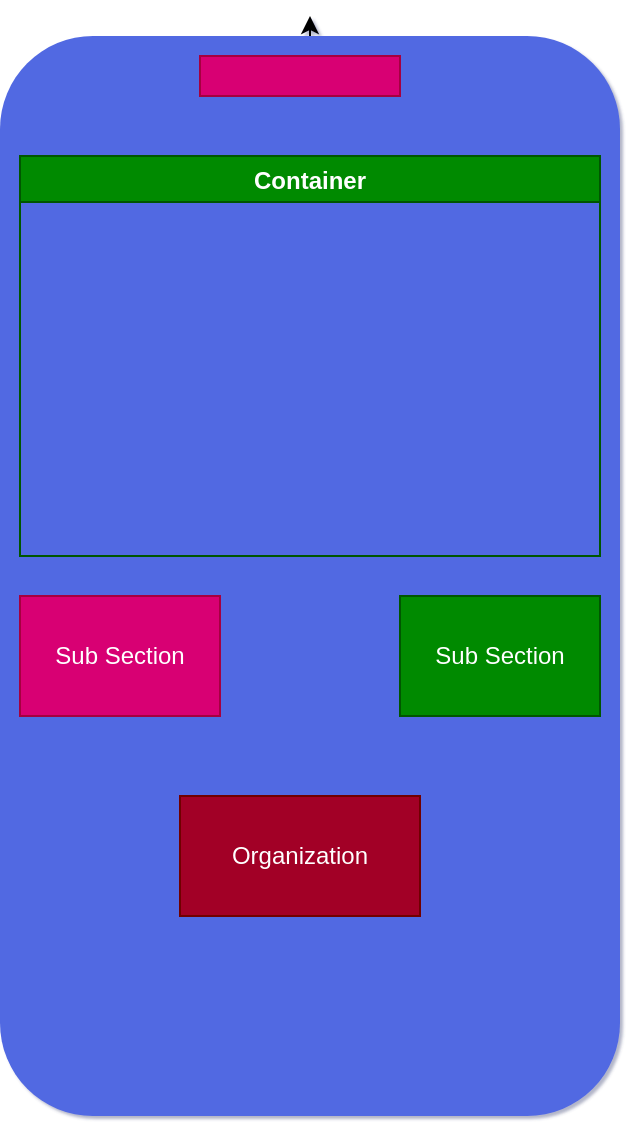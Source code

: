 <mxfile>
    <diagram id="Nxp7cDSR4KkVDbGjo693" name="Page-1">
        <mxGraphModel dx="840" dy="663" grid="0" gridSize="10" guides="1" tooltips="1" connect="1" arrows="1" fold="1" page="1" pageScale="1" pageWidth="850" pageHeight="1100" background="none" math="0" shadow="1">
            <root>
                <mxCell id="0"/>
                <mxCell id="1" parent="0"/>
                <mxCell id="13" style="edgeStyle=none;html=1;" parent="1" source="12" edge="1">
                    <mxGeometry relative="1" as="geometry">
                        <mxPoint x="345" y="190" as="targetPoint"/>
                    </mxGeometry>
                </mxCell>
                <mxCell id="12" value="" style="rounded=1;whiteSpace=wrap;html=1;fillColor=#5169E2;fontColor=#ffffff;strokeColor=none;" parent="1" vertex="1">
                    <mxGeometry x="190" y="200" width="310" height="540" as="geometry"/>
                </mxCell>
                <mxCell id="14" value="" style="rounded=10;whiteSpace=wrap;html=1;fillColor=#d80073;fontColor=#ffffff;strokeColor=#A50040;" parent="1" vertex="1">
                    <mxGeometry x="290" y="210" width="100" height="20" as="geometry"/>
                </mxCell>
                <mxCell id="18" value="Container" style="swimlane;fillColor=#008a00;fontColor=#ffffff;strokeColor=#005700;" parent="1" vertex="1">
                    <mxGeometry x="200" y="260" width="290" height="200" as="geometry"/>
                </mxCell>
                <mxCell id="26" value="" style="edgeStyle=none;html=1;" edge="1" parent="1" source="21" target="25" visible="0">
                    <mxGeometry relative="1" as="geometry"/>
                </mxCell>
                <mxCell id="21" value="Sub Section" style="whiteSpace=wrap;html=1;align=center;verticalAlign=middle;treeFolding=1;treeMoving=1;fillColor=#d80073;fontColor=#ffffff;strokeColor=#A50040;" parent="1" vertex="1" collapsed="1">
                    <mxGeometry x="200" y="480" width="100" height="60" as="geometry"/>
                </mxCell>
                <mxCell id="22" value="Sub Section" style="whiteSpace=wrap;html=1;align=center;verticalAlign=middle;treeFolding=1;treeMoving=1;fillColor=#008a00;fontColor=#ffffff;strokeColor=#005700;" parent="1" vertex="1">
                    <mxGeometry x="390" y="480" width="100" height="60" as="geometry"/>
                </mxCell>
                <UserObject label="Organization" treeRoot="1" id="23">
                    <mxCell style="whiteSpace=wrap;html=1;align=center;treeFolding=1;treeMoving=1;newEdgeStyle={&quot;edgeStyle&quot;:&quot;elbowEdgeStyle&quot;,&quot;startArrow&quot;:&quot;none&quot;,&quot;endArrow&quot;:&quot;none&quot;};fillColor=#a20025;fontColor=#ffffff;strokeColor=#6F0000;" parent="1" vertex="1">
                        <mxGeometry x="280" y="580" width="120" height="60" as="geometry"/>
                    </mxCell>
                </UserObject>
                <mxCell id="25" value="" style="whiteSpace=wrap;html=1;fillColor=#d80073;strokeColor=#A50040;fontColor=#ffffff;" vertex="1" visible="0" parent="1">
                    <mxGeometry x="370" y="480" width="120" height="60" as="geometry"/>
                </mxCell>
            </root>
        </mxGraphModel>
    </diagram>
</mxfile>